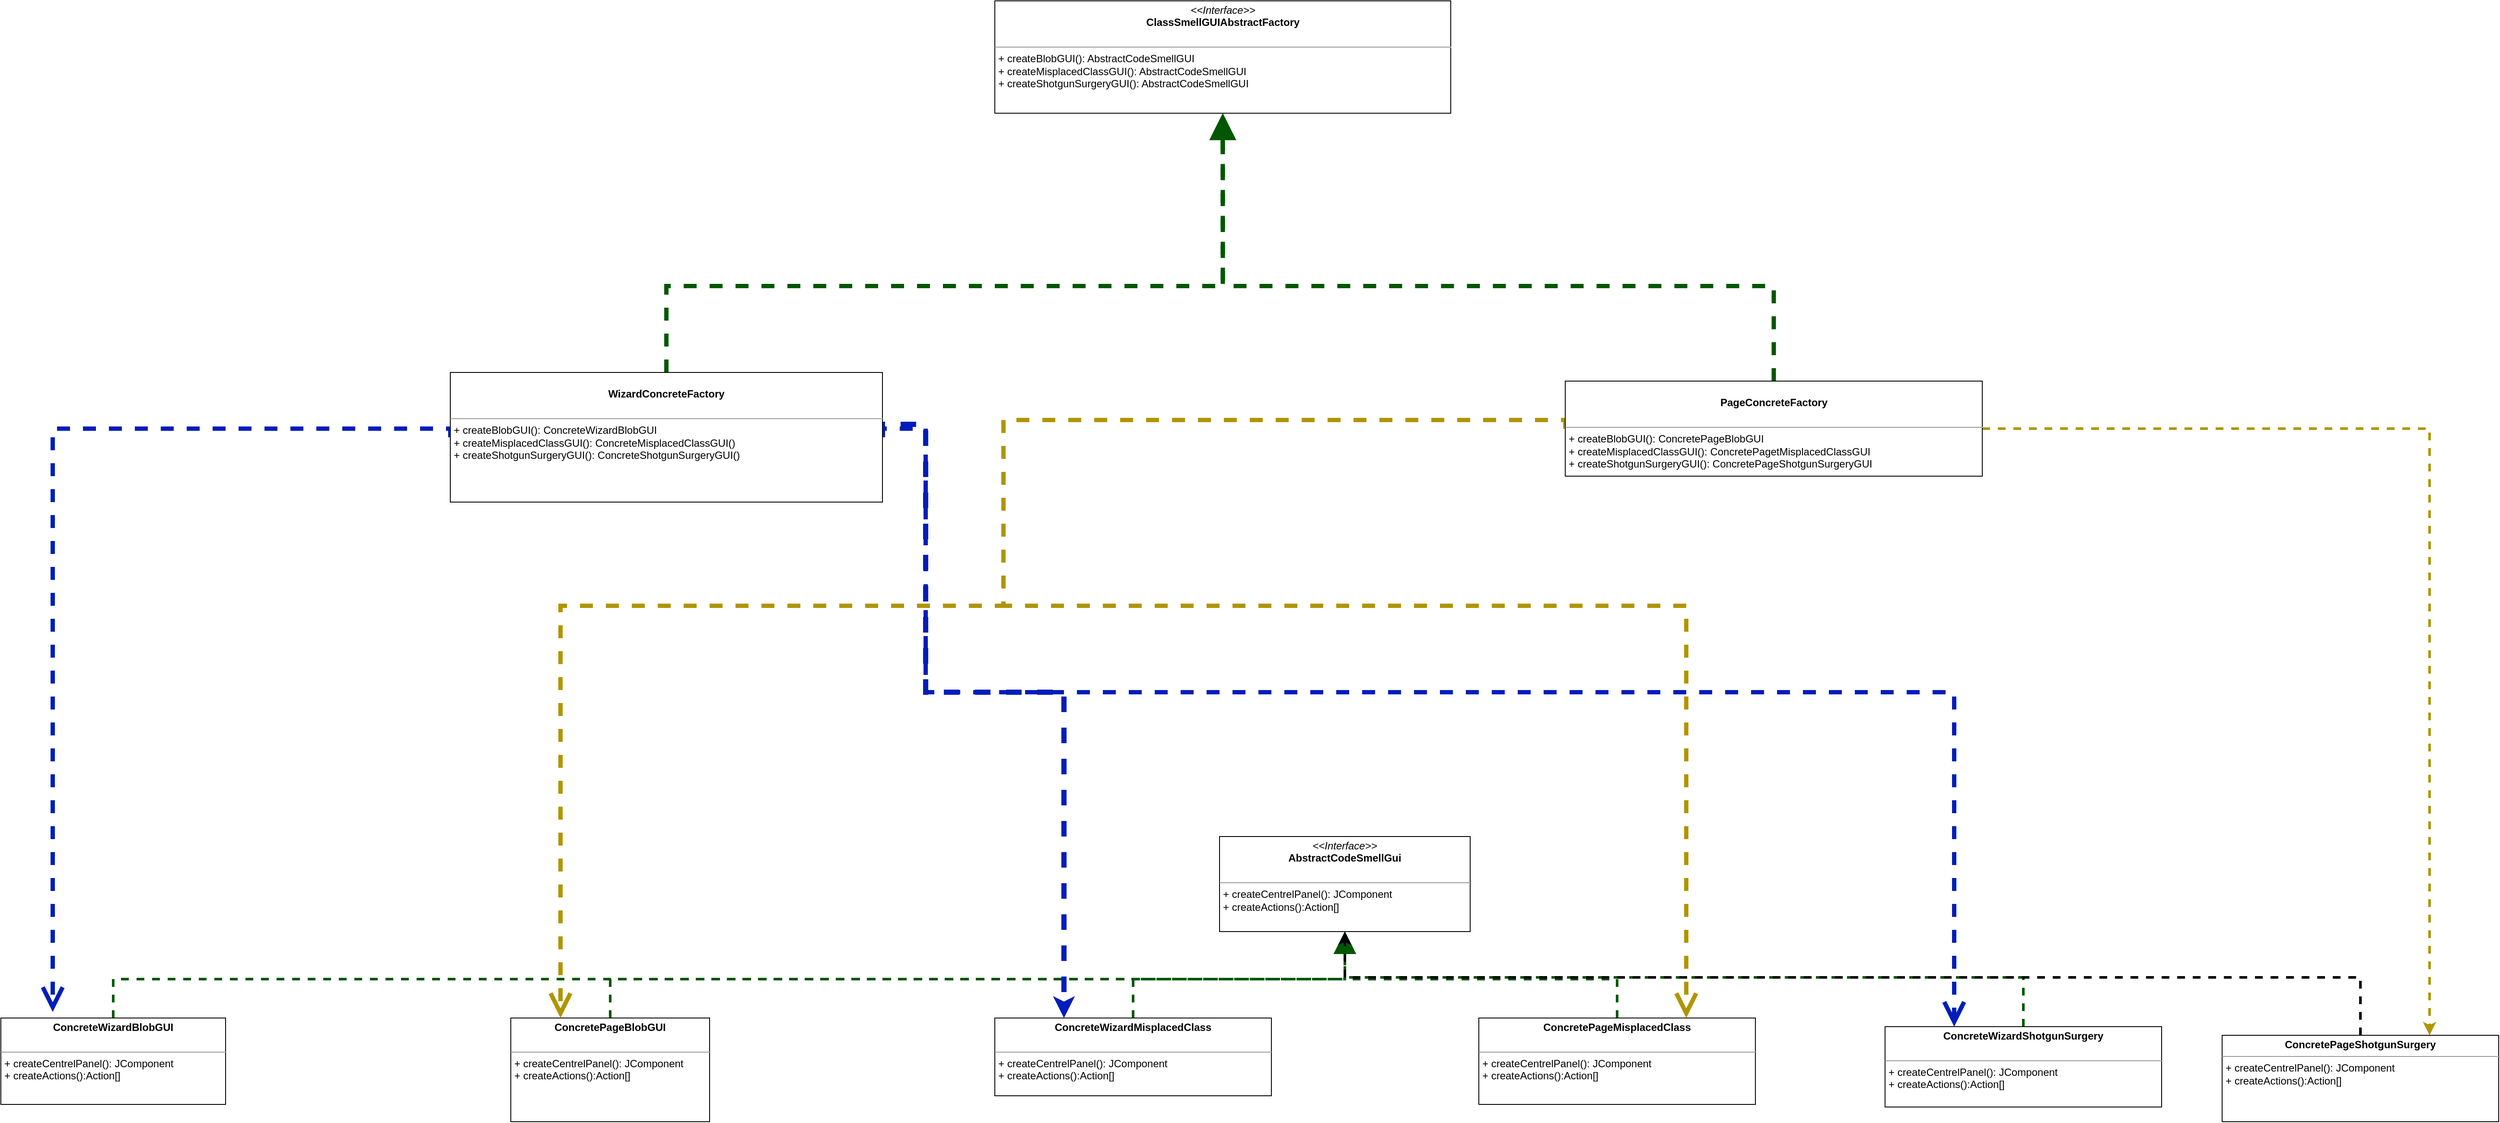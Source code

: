 <mxfile version="18.0.4" type="device"><diagram id="6_mBV-LikBRzp6V0m3V7" name="Page-1"><mxGraphModel dx="5806" dy="2316" grid="1" gridSize="10" guides="1" tooltips="1" connect="1" arrows="1" fold="1" page="1" pageScale="1" pageWidth="827" pageHeight="1169" math="0" shadow="0"><root><mxCell id="0"/><mxCell id="1" parent="0"/><mxCell id="hU36NuHtx7TSLtct3mGe-2" style="edgeStyle=orthogonalEdgeStyle;rounded=0;orthogonalLoop=1;jettySize=auto;html=1;exitX=0.5;exitY=0;exitDx=0;exitDy=0;entryX=0.5;entryY=1;entryDx=0;entryDy=0;endArrow=block;endFill=1;endSize=18;strokeWidth=3;fillColor=#008a00;strokeColor=#005700;dashed=1;" edge="1" parent="1" source="hU36NuHtx7TSLtct3mGe-3" target="hU36NuHtx7TSLtct3mGe-8"><mxGeometry relative="1" as="geometry"/></mxCell><mxCell id="hU36NuHtx7TSLtct3mGe-3" value="&lt;p style=&quot;margin:0px;margin-top:4px;text-align:center;&quot;&gt;&lt;b&gt;ConcreteWizardBlobGUI&lt;/b&gt;&lt;/p&gt;&lt;p style=&quot;margin:0px;margin-left:4px;&quot;&gt;&lt;br&gt;&lt;/p&gt;&lt;hr size=&quot;1&quot;&gt;&lt;p style=&quot;margin:0px;margin-left:4px;&quot;&gt;+ createCentrelPanel(): JComponent&lt;br&gt;+ createActions():Action[]&lt;br&gt;&lt;/p&gt;" style="verticalAlign=top;align=left;overflow=fill;fontSize=12;fontFamily=Helvetica;html=1;" vertex="1" parent="1"><mxGeometry x="-930" y="2047" width="260" height="100" as="geometry"/></mxCell><mxCell id="hU36NuHtx7TSLtct3mGe-4" style="edgeStyle=orthogonalEdgeStyle;rounded=0;orthogonalLoop=1;jettySize=auto;html=1;exitX=0.5;exitY=0;exitDx=0;exitDy=0;endArrow=block;endFill=1;endSize=18;strokeWidth=3;fillColor=#008a00;strokeColor=#005700;dashed=1;entryX=0.5;entryY=1;entryDx=0;entryDy=0;" edge="1" parent="1" source="hU36NuHtx7TSLtct3mGe-5" target="hU36NuHtx7TSLtct3mGe-8"><mxGeometry relative="1" as="geometry"><mxPoint x="-504.412" y="1947" as="targetPoint"/></mxGeometry></mxCell><mxCell id="hU36NuHtx7TSLtct3mGe-5" value="&lt;p style=&quot;margin:0px;margin-top:4px;text-align:center;&quot;&gt;&lt;b&gt;ConcretePageBlobGUI&lt;/b&gt;&lt;/p&gt;&lt;p style=&quot;margin:0px;margin-left:4px;&quot;&gt;&lt;br&gt;&lt;/p&gt;&lt;hr size=&quot;1&quot;&gt;&lt;p style=&quot;margin:0px;margin-left:4px;&quot;&gt;+ createCentrelPanel(): JComponent&lt;br&gt;+ createActions():Action[]&lt;br&gt;&lt;/p&gt;" style="verticalAlign=top;align=left;overflow=fill;fontSize=12;fontFamily=Helvetica;html=1;" vertex="1" parent="1"><mxGeometry x="-340" y="2047" width="230" height="120" as="geometry"/></mxCell><mxCell id="hU36NuHtx7TSLtct3mGe-8" value="&lt;p style=&quot;margin:0px;margin-top:4px;text-align:center;&quot;&gt;&lt;i&gt;&amp;lt;&amp;lt;Interface&amp;gt;&amp;gt;&lt;/i&gt;&lt;br&gt;&lt;b&gt;AbstractCodeSmellGui&lt;/b&gt;&lt;/p&gt;&lt;p style=&quot;margin:0px;margin-left:4px;&quot;&gt;&lt;br&gt;&lt;/p&gt;&lt;hr size=&quot;1&quot;&gt;&lt;p style=&quot;margin:0px;margin-left:4px;&quot;&gt;+ createCentrelPanel(): JComponent&lt;br&gt;+ createActions():Action[]&lt;br&gt;&lt;/p&gt;" style="verticalAlign=top;align=left;overflow=fill;fontSize=12;fontFamily=Helvetica;html=1;" vertex="1" parent="1"><mxGeometry x="480" y="1837" width="290" height="110" as="geometry"/></mxCell><mxCell id="hU36NuHtx7TSLtct3mGe-9" style="edgeStyle=orthogonalEdgeStyle;rounded=0;orthogonalLoop=1;jettySize=auto;html=1;exitX=0.5;exitY=0;exitDx=0;exitDy=0;entryX=0.5;entryY=1;entryDx=0;entryDy=0;endArrow=block;endFill=1;endSize=18;strokeWidth=3;fillColor=#008a00;strokeColor=#005700;dashed=1;" edge="1" parent="1" source="hU36NuHtx7TSLtct3mGe-10" target="hU36NuHtx7TSLtct3mGe-8"><mxGeometry relative="1" as="geometry"/></mxCell><mxCell id="hU36NuHtx7TSLtct3mGe-10" value="&lt;p style=&quot;margin:0px;margin-top:4px;text-align:center;&quot;&gt;&lt;b&gt;ConcreteWizardMisplacedClass&lt;/b&gt;&lt;/p&gt;&lt;p style=&quot;margin:0px;margin-left:4px;&quot;&gt;&lt;br&gt;&lt;/p&gt;&lt;hr size=&quot;1&quot;&gt;&lt;p style=&quot;margin:0px;margin-left:4px;&quot;&gt;+ createCentrelPanel(): JComponent&lt;br&gt;+ createActions():Action[]&lt;br&gt;&lt;/p&gt;" style="verticalAlign=top;align=left;overflow=fill;fontSize=12;fontFamily=Helvetica;html=1;" vertex="1" parent="1"><mxGeometry x="220" y="2047" width="320" height="90" as="geometry"/></mxCell><mxCell id="hU36NuHtx7TSLtct3mGe-11" style="edgeStyle=orthogonalEdgeStyle;rounded=0;orthogonalLoop=1;jettySize=auto;html=1;exitX=0.5;exitY=0;exitDx=0;exitDy=0;endArrow=block;endFill=1;endSize=18;strokeWidth=3;entryX=0.5;entryY=1;entryDx=0;entryDy=0;fillColor=#008a00;strokeColor=#005700;dashed=1;" edge="1" parent="1" source="hU36NuHtx7TSLtct3mGe-12" target="hU36NuHtx7TSLtct3mGe-8"><mxGeometry relative="1" as="geometry"><mxPoint x="880" y="1967" as="targetPoint"/></mxGeometry></mxCell><mxCell id="hU36NuHtx7TSLtct3mGe-12" value="&lt;p style=&quot;margin:0px;margin-top:4px;text-align:center;&quot;&gt;&lt;b&gt;ConcretePageMisplacedClass&lt;/b&gt;&lt;/p&gt;&lt;p style=&quot;margin:0px;margin-left:4px;&quot;&gt;&lt;br&gt;&lt;/p&gt;&lt;hr size=&quot;1&quot;&gt;&lt;p style=&quot;margin:0px;margin-left:4px;&quot;&gt;+ createCentrelPanel(): JComponent&lt;br&gt;+ createActions():Action[]&lt;br&gt;&lt;/p&gt;" style="verticalAlign=top;align=left;overflow=fill;fontSize=12;fontFamily=Helvetica;html=1;" vertex="1" parent="1"><mxGeometry x="780" y="2047" width="320" height="100" as="geometry"/></mxCell><mxCell id="hU36NuHtx7TSLtct3mGe-13" style="edgeStyle=orthogonalEdgeStyle;rounded=0;orthogonalLoop=1;jettySize=auto;html=1;entryX=0.5;entryY=1;entryDx=0;entryDy=0;endArrow=block;endFill=1;endSize=18;strokeWidth=3;fillColor=#008a00;strokeColor=#005700;dashed=1;" edge="1" parent="1" source="hU36NuHtx7TSLtct3mGe-14" target="hU36NuHtx7TSLtct3mGe-8"><mxGeometry relative="1" as="geometry"><Array as="points"><mxPoint x="1410" y="2000"/><mxPoint x="625" y="2000"/></Array></mxGeometry></mxCell><mxCell id="hU36NuHtx7TSLtct3mGe-14" value="&lt;p style=&quot;margin:0px;margin-top:4px;text-align:center;&quot;&gt;&lt;b&gt;ConcreteWizardShotgunSurgery&lt;/b&gt;&lt;/p&gt;&lt;p style=&quot;margin:0px;margin-left:4px;&quot;&gt;&lt;br&gt;&lt;/p&gt;&lt;hr size=&quot;1&quot;&gt;&lt;p style=&quot;margin:0px;margin-left:4px;&quot;&gt;+ createCentrelPanel(): JComponent&lt;br&gt;+ createActions():Action[]&lt;br&gt;&lt;/p&gt;" style="verticalAlign=top;align=left;overflow=fill;fontSize=12;fontFamily=Helvetica;html=1;" vertex="1" parent="1"><mxGeometry x="1250" y="2057" width="320" height="93" as="geometry"/></mxCell><mxCell id="hU36NuHtx7TSLtct3mGe-22" value="&lt;p style=&quot;margin:0px;margin-top:4px;text-align:center;&quot;&gt;&lt;i&gt;&amp;lt;&amp;lt;Interface&amp;gt;&amp;gt;&lt;/i&gt;&lt;br&gt;&lt;b&gt;ClassSmellGUIAbstractFactory&lt;/b&gt;&lt;/p&gt;&lt;p style=&quot;margin:0px;margin-left:4px;&quot;&gt;&lt;br&gt;&lt;/p&gt;&lt;hr size=&quot;1&quot;&gt;&lt;p style=&quot;margin:0px;margin-left:4px;&quot;&gt;+ createBlobGUI(): AbstractCodeSmellGUI&lt;br&gt;+ createMisplacedClassGUI(): AbstractCodeSmellGUI&lt;br&gt;&lt;/p&gt;&lt;p style=&quot;margin:0px;margin-left:4px;&quot;&gt;+ createShotgunSurgeryGUI(): AbstractCodeSmellGUI&lt;/p&gt;&lt;p style=&quot;margin:0px;margin-left:4px;&quot;&gt;&lt;br&gt;&lt;/p&gt;" style="verticalAlign=top;align=left;overflow=fill;fontSize=12;fontFamily=Helvetica;html=1;" vertex="1" parent="1"><mxGeometry x="220" y="870" width="527.5" height="130" as="geometry"/></mxCell><mxCell id="hU36NuHtx7TSLtct3mGe-23" style="edgeStyle=orthogonalEdgeStyle;rounded=0;orthogonalLoop=1;jettySize=auto;html=1;exitX=0.5;exitY=0;exitDx=0;exitDy=0;entryX=0.5;entryY=1;entryDx=0;entryDy=0;endArrow=block;endFill=1;endSize=18;strokeWidth=5;fillColor=#008a00;strokeColor=#005700;dashed=1;" edge="1" parent="1" source="hU36NuHtx7TSLtct3mGe-28" target="hU36NuHtx7TSLtct3mGe-22"><mxGeometry relative="1" as="geometry"><Array as="points"><mxPoint x="-160" y="1290"/><mxPoint x="-160" y="1200"/><mxPoint x="490" y="1200"/></Array></mxGeometry></mxCell><mxCell id="hU36NuHtx7TSLtct3mGe-24" style="edgeStyle=orthogonalEdgeStyle;rounded=0;orthogonalLoop=1;jettySize=auto;html=1;exitX=0;exitY=0.5;exitDx=0;exitDy=0;dashed=1;endArrow=open;endFill=0;endSize=18;strokeWidth=5;fillColor=#0050ef;strokeColor=#001DBC;" edge="1" parent="1" source="hU36NuHtx7TSLtct3mGe-28"><mxGeometry relative="1" as="geometry"><Array as="points"><mxPoint x="-410" y="1365"/><mxPoint x="-870" y="1365"/></Array><mxPoint x="-870" y="2040" as="targetPoint"/></mxGeometry></mxCell><mxCell id="hU36NuHtx7TSLtct3mGe-25" style="edgeStyle=orthogonalEdgeStyle;rounded=0;orthogonalLoop=1;jettySize=auto;html=1;exitX=1;exitY=0.5;exitDx=0;exitDy=0;entryX=0.25;entryY=0;entryDx=0;entryDy=0;dashed=1;endArrow=open;endFill=0;endSize=18;strokeWidth=5;fillColor=#0050ef;strokeColor=#001DBC;" edge="1" parent="1" source="hU36NuHtx7TSLtct3mGe-28" target="hU36NuHtx7TSLtct3mGe-14"><mxGeometry relative="1" as="geometry"><Array as="points"><mxPoint x="90" y="1365"/><mxPoint x="140" y="1365"/><mxPoint x="140" y="1670"/><mxPoint x="1330" y="1670"/></Array></mxGeometry></mxCell><mxCell id="hU36NuHtx7TSLtct3mGe-37" style="edgeStyle=orthogonalEdgeStyle;rounded=0;orthogonalLoop=1;jettySize=auto;html=1;exitX=1;exitY=0.5;exitDx=0;exitDy=0;entryX=0.25;entryY=0;entryDx=0;entryDy=0;fillColor=#0050ef;strokeColor=#001DBC;dashed=1;strokeWidth=6;" edge="1" parent="1" source="hU36NuHtx7TSLtct3mGe-28" target="hU36NuHtx7TSLtct3mGe-10"><mxGeometry relative="1" as="geometry"><Array as="points"><mxPoint x="90" y="1360"/><mxPoint x="140" y="1360"/><mxPoint x="140" y="1670"/><mxPoint x="300" y="1670"/></Array></mxGeometry></mxCell><mxCell id="hU36NuHtx7TSLtct3mGe-28" value="&lt;p style=&quot;margin:0px;margin-top:4px;text-align:center;&quot;&gt;&lt;br&gt;&lt;b&gt;WizardConcreteFactory&lt;/b&gt;&lt;/p&gt;&lt;p style=&quot;margin:0px;margin-left:4px;&quot;&gt;&lt;br&gt;&lt;/p&gt;&lt;hr size=&quot;1&quot;&gt;&lt;p style=&quot;margin: 0px 0px 0px 4px;&quot;&gt;+ createBlobGUI(): ConcreteWizardBlobGUI&lt;br&gt;+ createMisplacedClassGUI(): ConcreteMisplacedClassGUI()&lt;br&gt;&lt;/p&gt;&lt;p style=&quot;margin: 0px 0px 0px 4px;&quot;&gt;+ createShotgunSurgeryGUI(): ConcreteShotgunSurgeryGUI()&lt;/p&gt;" style="verticalAlign=top;align=left;overflow=fill;fontSize=12;fontFamily=Helvetica;html=1;" vertex="1" parent="1"><mxGeometry x="-410" y="1300" width="500" height="150" as="geometry"/></mxCell><mxCell id="hU36NuHtx7TSLtct3mGe-29" style="edgeStyle=orthogonalEdgeStyle;rounded=0;orthogonalLoop=1;jettySize=auto;html=1;entryX=0.5;entryY=1;entryDx=0;entryDy=0;endArrow=block;endFill=1;endSize=18;strokeWidth=5;fillColor=#008a00;strokeColor=#005700;dashed=1;" edge="1" parent="1" source="hU36NuHtx7TSLtct3mGe-32" target="hU36NuHtx7TSLtct3mGe-22"><mxGeometry relative="1" as="geometry"><Array as="points"><mxPoint x="1121" y="1200"/><mxPoint x="484" y="1200"/></Array></mxGeometry></mxCell><mxCell id="hU36NuHtx7TSLtct3mGe-30" style="edgeStyle=orthogonalEdgeStyle;rounded=0;orthogonalLoop=1;jettySize=auto;html=1;exitX=0;exitY=0.5;exitDx=0;exitDy=0;entryX=0.25;entryY=0;entryDx=0;entryDy=0;dashed=1;endArrow=open;endFill=0;endSize=18;strokeWidth=5;fillColor=#e3c800;strokeColor=#B09500;" edge="1" parent="1" source="hU36NuHtx7TSLtct3mGe-32" target="hU36NuHtx7TSLtct3mGe-5"><mxGeometry relative="1" as="geometry"><Array as="points"><mxPoint x="880" y="1355"/><mxPoint x="230" y="1355"/><mxPoint x="230" y="1570"/><mxPoint x="-282" y="1570"/></Array></mxGeometry></mxCell><mxCell id="hU36NuHtx7TSLtct3mGe-31" style="edgeStyle=orthogonalEdgeStyle;rounded=0;orthogonalLoop=1;jettySize=auto;html=1;exitX=0;exitY=0.5;exitDx=0;exitDy=0;dashed=1;endArrow=open;endFill=0;endSize=18;strokeWidth=5;fillColor=#e3c800;strokeColor=#B09500;entryX=0.75;entryY=0;entryDx=0;entryDy=0;" edge="1" parent="1" source="hU36NuHtx7TSLtct3mGe-32" target="hU36NuHtx7TSLtct3mGe-12"><mxGeometry relative="1" as="geometry"><Array as="points"><mxPoint x="880" y="1355"/><mxPoint x="230" y="1355"/><mxPoint x="230" y="1570"/><mxPoint x="1020" y="1570"/></Array><mxPoint x="620" y="2240" as="targetPoint"/></mxGeometry></mxCell><mxCell id="hU36NuHtx7TSLtct3mGe-40" style="edgeStyle=orthogonalEdgeStyle;rounded=0;orthogonalLoop=1;jettySize=auto;html=1;exitX=1;exitY=0.5;exitDx=0;exitDy=0;entryX=0.75;entryY=0;entryDx=0;entryDy=0;dashed=1;strokeWidth=3;fillColor=#e3c800;strokeColor=#B09500;" edge="1" parent="1" source="hU36NuHtx7TSLtct3mGe-32" target="hU36NuHtx7TSLtct3mGe-38"><mxGeometry relative="1" as="geometry"/></mxCell><mxCell id="hU36NuHtx7TSLtct3mGe-32" value="&lt;p style=&quot;margin:0px;margin-top:4px;text-align:center;&quot;&gt;&lt;br&gt;&lt;b&gt;PageConcreteFactory&lt;/b&gt;&lt;/p&gt;&lt;p style=&quot;margin:0px;margin-left:4px;&quot;&gt;&lt;br&gt;&lt;/p&gt;&lt;hr size=&quot;1&quot;&gt;&lt;p style=&quot;margin: 0px 0px 0px 4px;&quot;&gt;+ createBlobGUI(): ConcretePageBlobGUI&lt;br&gt;+ createMisplacedClassGUI(): ConcretePagetMisplacedClassGUI&lt;br&gt;&lt;/p&gt;&lt;p style=&quot;margin: 0px 0px 0px 4px;&quot;&gt;+ createShotgunSurgeryGUI(): ConcretePageShotgunSurgeryGUI&lt;/p&gt;" style="verticalAlign=top;align=left;overflow=fill;fontSize=12;fontFamily=Helvetica;html=1;" vertex="1" parent="1"><mxGeometry x="880" y="1310" width="482.5" height="110" as="geometry"/></mxCell><mxCell id="hU36NuHtx7TSLtct3mGe-39" style="edgeStyle=orthogonalEdgeStyle;rounded=0;orthogonalLoop=1;jettySize=auto;html=1;dashed=1;strokeWidth=3;" edge="1" parent="1" source="hU36NuHtx7TSLtct3mGe-38" target="hU36NuHtx7TSLtct3mGe-8"><mxGeometry relative="1" as="geometry"><Array as="points"><mxPoint x="1800" y="2000"/><mxPoint x="625" y="2000"/></Array></mxGeometry></mxCell><mxCell id="hU36NuHtx7TSLtct3mGe-38" value="&lt;p style=&quot;margin:0px;margin-top:4px;text-align:center;&quot;&gt;&lt;b&gt;ConcretePageShotgunSurgery&lt;/b&gt;&lt;br&gt;&lt;/p&gt;&lt;hr size=&quot;1&quot;&gt;&lt;p style=&quot;margin:0px;margin-left:4px;&quot;&gt;+ createCentrelPanel(): JComponent&lt;br&gt;+ createActions():Action[]&lt;br&gt;&lt;/p&gt;" style="verticalAlign=top;align=left;overflow=fill;fontSize=12;fontFamily=Helvetica;html=1;" vertex="1" parent="1"><mxGeometry x="1640" y="2067" width="320" height="100" as="geometry"/></mxCell></root></mxGraphModel></diagram></mxfile>